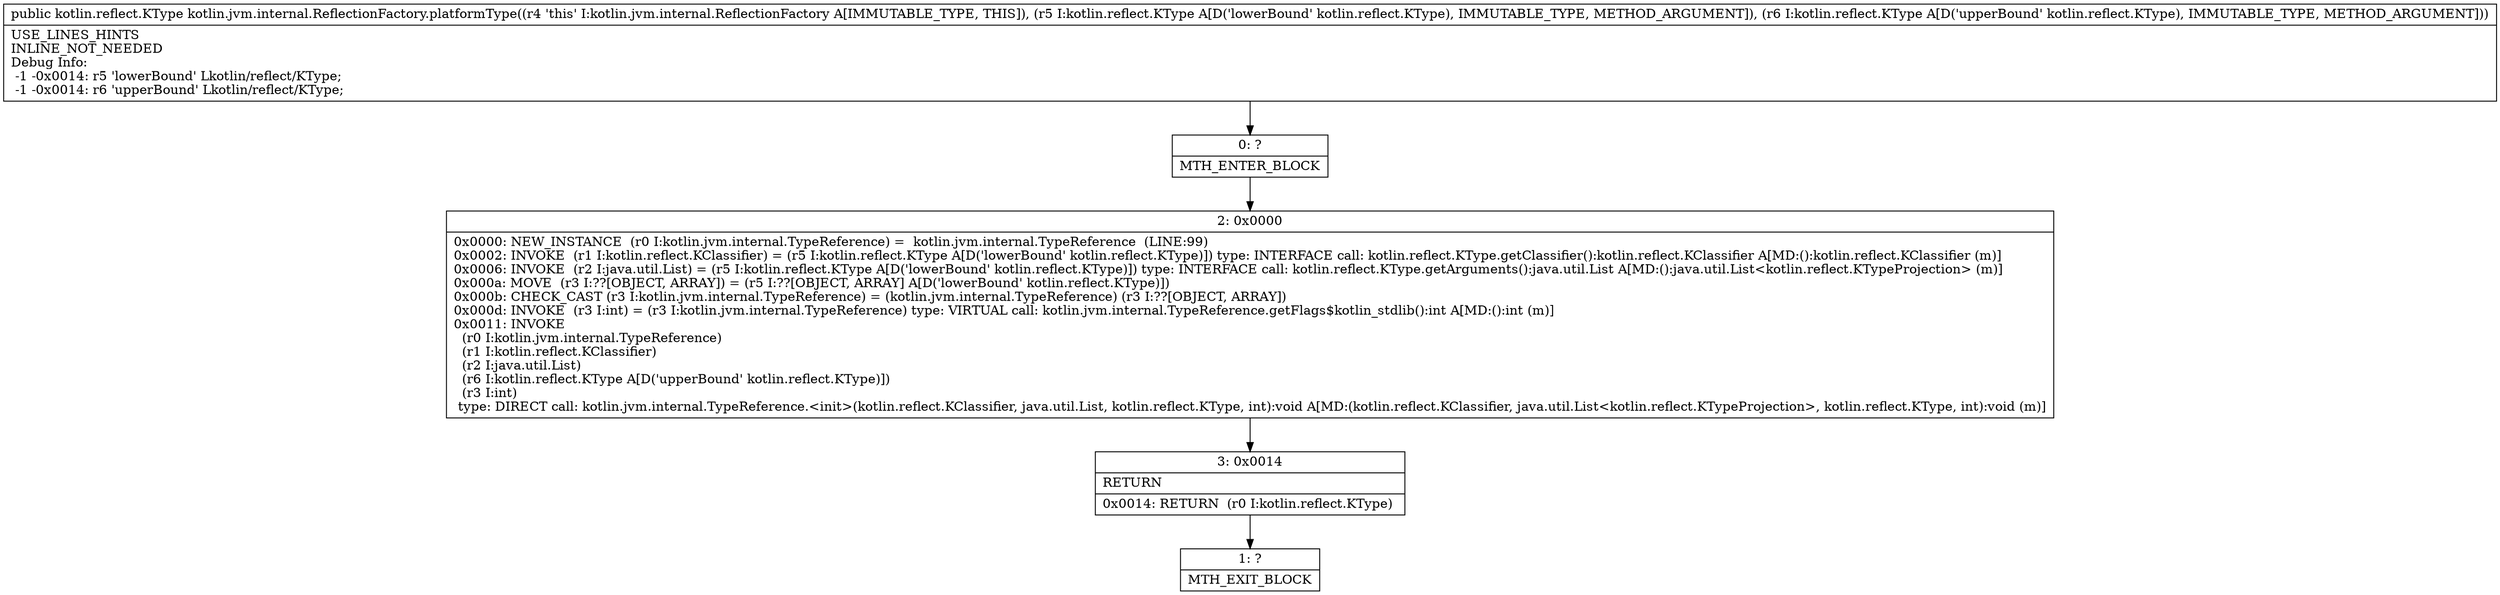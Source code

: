 digraph "CFG forkotlin.jvm.internal.ReflectionFactory.platformType(Lkotlin\/reflect\/KType;Lkotlin\/reflect\/KType;)Lkotlin\/reflect\/KType;" {
Node_0 [shape=record,label="{0\:\ ?|MTH_ENTER_BLOCK\l}"];
Node_2 [shape=record,label="{2\:\ 0x0000|0x0000: NEW_INSTANCE  (r0 I:kotlin.jvm.internal.TypeReference) =  kotlin.jvm.internal.TypeReference  (LINE:99)\l0x0002: INVOKE  (r1 I:kotlin.reflect.KClassifier) = (r5 I:kotlin.reflect.KType A[D('lowerBound' kotlin.reflect.KType)]) type: INTERFACE call: kotlin.reflect.KType.getClassifier():kotlin.reflect.KClassifier A[MD:():kotlin.reflect.KClassifier (m)]\l0x0006: INVOKE  (r2 I:java.util.List) = (r5 I:kotlin.reflect.KType A[D('lowerBound' kotlin.reflect.KType)]) type: INTERFACE call: kotlin.reflect.KType.getArguments():java.util.List A[MD:():java.util.List\<kotlin.reflect.KTypeProjection\> (m)]\l0x000a: MOVE  (r3 I:??[OBJECT, ARRAY]) = (r5 I:??[OBJECT, ARRAY] A[D('lowerBound' kotlin.reflect.KType)]) \l0x000b: CHECK_CAST (r3 I:kotlin.jvm.internal.TypeReference) = (kotlin.jvm.internal.TypeReference) (r3 I:??[OBJECT, ARRAY]) \l0x000d: INVOKE  (r3 I:int) = (r3 I:kotlin.jvm.internal.TypeReference) type: VIRTUAL call: kotlin.jvm.internal.TypeReference.getFlags$kotlin_stdlib():int A[MD:():int (m)]\l0x0011: INVOKE  \l  (r0 I:kotlin.jvm.internal.TypeReference)\l  (r1 I:kotlin.reflect.KClassifier)\l  (r2 I:java.util.List)\l  (r6 I:kotlin.reflect.KType A[D('upperBound' kotlin.reflect.KType)])\l  (r3 I:int)\l type: DIRECT call: kotlin.jvm.internal.TypeReference.\<init\>(kotlin.reflect.KClassifier, java.util.List, kotlin.reflect.KType, int):void A[MD:(kotlin.reflect.KClassifier, java.util.List\<kotlin.reflect.KTypeProjection\>, kotlin.reflect.KType, int):void (m)]\l}"];
Node_3 [shape=record,label="{3\:\ 0x0014|RETURN\l|0x0014: RETURN  (r0 I:kotlin.reflect.KType) \l}"];
Node_1 [shape=record,label="{1\:\ ?|MTH_EXIT_BLOCK\l}"];
MethodNode[shape=record,label="{public kotlin.reflect.KType kotlin.jvm.internal.ReflectionFactory.platformType((r4 'this' I:kotlin.jvm.internal.ReflectionFactory A[IMMUTABLE_TYPE, THIS]), (r5 I:kotlin.reflect.KType A[D('lowerBound' kotlin.reflect.KType), IMMUTABLE_TYPE, METHOD_ARGUMENT]), (r6 I:kotlin.reflect.KType A[D('upperBound' kotlin.reflect.KType), IMMUTABLE_TYPE, METHOD_ARGUMENT]))  | USE_LINES_HINTS\lINLINE_NOT_NEEDED\lDebug Info:\l  \-1 \-0x0014: r5 'lowerBound' Lkotlin\/reflect\/KType;\l  \-1 \-0x0014: r6 'upperBound' Lkotlin\/reflect\/KType;\l}"];
MethodNode -> Node_0;Node_0 -> Node_2;
Node_2 -> Node_3;
Node_3 -> Node_1;
}

